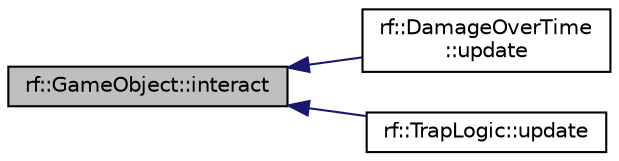 digraph "rf::GameObject::interact"
{
  edge [fontname="Helvetica",fontsize="10",labelfontname="Helvetica",labelfontsize="10"];
  node [fontname="Helvetica",fontsize="10",shape=record];
  rankdir="LR";
  Node23 [label="rf::GameObject::interact",height=0.2,width=0.4,color="black", fillcolor="grey75", style="filled", fontcolor="black"];
  Node23 -> Node24 [dir="back",color="midnightblue",fontsize="10",style="solid",fontname="Helvetica"];
  Node24 [label="rf::DamageOverTime\l::update",height=0.2,width=0.4,color="black", fillcolor="white", style="filled",URL="$classrf_1_1_damage_over_time.html#a133c6a9672751c1f8a647e55bb3938e4",tooltip="Deals damage to its owner. "];
  Node23 -> Node25 [dir="back",color="midnightblue",fontsize="10",style="solid",fontname="Helvetica"];
  Node25 [label="rf::TrapLogic::update",height=0.2,width=0.4,color="black", fillcolor="white", style="filled",URL="$classrf_1_1_trap_logic.html#a95d6e492b35e1d59b73acd28df2fbb7e",tooltip="Gets called every tick. "];
}
